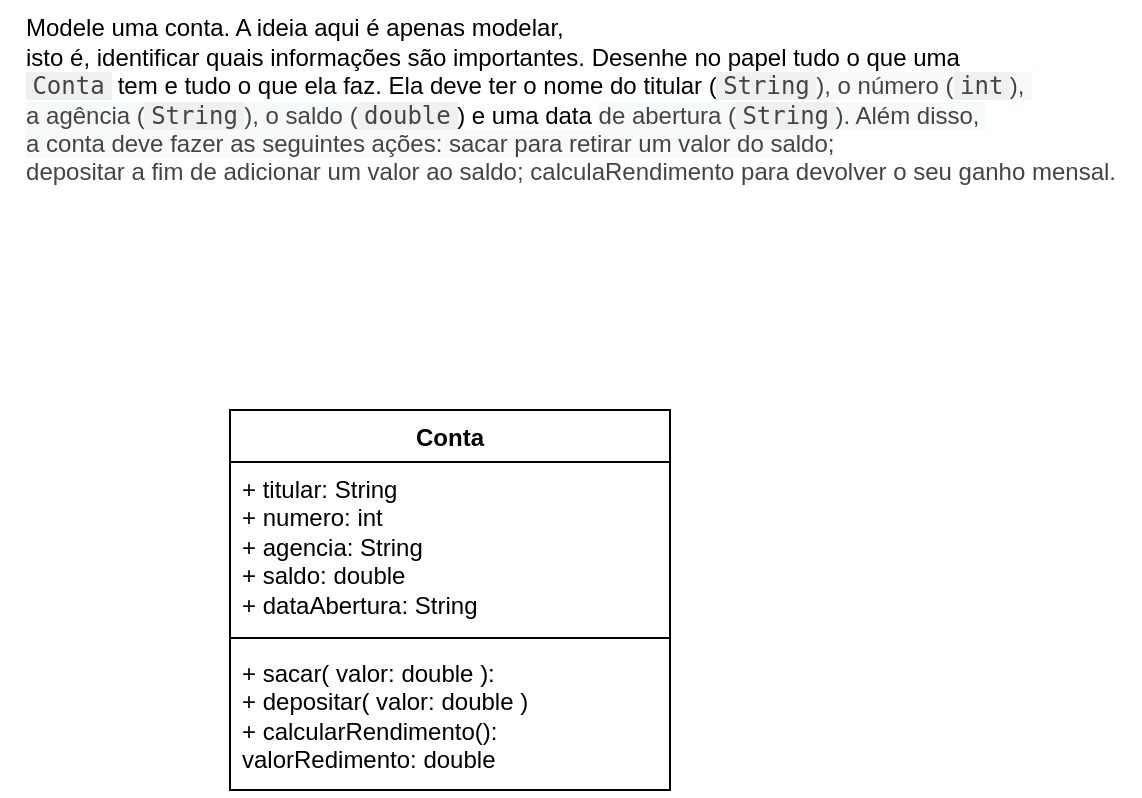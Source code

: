 <mxfile version="22.1.3" type="device">
  <diagram name="Página-1" id="jLLrigTPkXm21cQfeJ2t">
    <mxGraphModel dx="1356" dy="572" grid="1" gridSize="10" guides="1" tooltips="1" connect="1" arrows="1" fold="1" page="1" pageScale="1" pageWidth="827" pageHeight="1169" math="0" shadow="0">
      <root>
        <mxCell id="0" />
        <mxCell id="1" parent="0" />
        <mxCell id="NJmePhGoNdVWyaTDEHe7-1" value="Conta" style="swimlane;fontStyle=1;align=center;verticalAlign=top;childLayout=stackLayout;horizontal=1;startSize=26;horizontalStack=0;resizeParent=1;resizeParentMax=0;resizeLast=0;collapsible=1;marginBottom=0;whiteSpace=wrap;html=1;" vertex="1" parent="1">
          <mxGeometry x="-560" y="498" width="220" height="190" as="geometry" />
        </mxCell>
        <mxCell id="NJmePhGoNdVWyaTDEHe7-2" value="+ titular: String&lt;br&gt;+ numero: int&lt;br&gt;+ agencia: String&lt;br&gt;+ saldo: double&lt;br&gt;+ dataAbertura: String" style="text;strokeColor=none;fillColor=none;align=left;verticalAlign=top;spacingLeft=4;spacingRight=4;overflow=hidden;rotatable=0;points=[[0,0.5],[1,0.5]];portConstraint=eastwest;whiteSpace=wrap;html=1;" vertex="1" parent="NJmePhGoNdVWyaTDEHe7-1">
          <mxGeometry y="26" width="220" height="84" as="geometry" />
        </mxCell>
        <mxCell id="NJmePhGoNdVWyaTDEHe7-3" value="" style="line;strokeWidth=1;fillColor=none;align=left;verticalAlign=middle;spacingTop=-1;spacingLeft=3;spacingRight=3;rotatable=0;labelPosition=right;points=[];portConstraint=eastwest;strokeColor=inherit;" vertex="1" parent="NJmePhGoNdVWyaTDEHe7-1">
          <mxGeometry y="110" width="220" height="8" as="geometry" />
        </mxCell>
        <mxCell id="NJmePhGoNdVWyaTDEHe7-4" value="+ sacar( valor: double ):&amp;nbsp;&lt;br&gt;+ depositar( valor: double )&lt;br&gt;+ calcularRendimento(): valorRedimento: double" style="text;strokeColor=none;fillColor=none;align=left;verticalAlign=top;spacingLeft=4;spacingRight=4;overflow=hidden;rotatable=0;points=[[0,0.5],[1,0.5]];portConstraint=eastwest;whiteSpace=wrap;html=1;" vertex="1" parent="NJmePhGoNdVWyaTDEHe7-1">
          <mxGeometry y="118" width="220" height="72" as="geometry" />
        </mxCell>
        <mxCell id="NJmePhGoNdVWyaTDEHe7-7" value="&lt;div style=&quot;text-align: left;&quot;&gt;&lt;span style=&quot;background-color: initial;&quot;&gt;Modele uma conta. A ideia aqui é apenas modelar,&amp;nbsp;&lt;/span&gt;&lt;/div&gt;&lt;font style=&quot;font-size: 12px;&quot;&gt;&lt;div style=&quot;text-align: left;&quot;&gt;&lt;span style=&quot;background-color: initial;&quot;&gt;isto é, identificar quais informações são importantes. Desenhe no papel tudo o que uma&lt;/span&gt;&lt;/div&gt;&lt;div style=&quot;text-align: left;&quot;&gt;&lt;code style=&quot;background-color: rgb(240, 240, 240); color: rgb(68, 68, 68); box-sizing: inherit; margin: 0px; padding: 0px 0.2rem;&quot;&gt;Conta&lt;/code&gt;&lt;span style=&quot;background-color: initial;&quot;&gt;&amp;nbsp;tem e tudo o que ela faz. Ela deve ter o&amp;nbsp;&lt;/span&gt;&lt;span style=&quot;background-color: initial;&quot;&gt;nome do titular (&lt;/span&gt;&lt;code style=&quot;box-sizing: inherit; margin: 0px; padding: 0px 0.2rem; background-color: rgb(240, 240, 240); color: rgb(68, 68, 68);&quot;&gt;String&lt;/code&gt;&lt;span style=&quot;color: rgb(68, 68, 68); background-color: rgb(247, 250, 251);&quot;&gt;), o número (&lt;/span&gt;&lt;code style=&quot;box-sizing: inherit; margin: 0px; padding: 0px 0.2rem; background-color: rgb(240, 240, 240); color: rgb(68, 68, 68);&quot;&gt;int&lt;/code&gt;&lt;span style=&quot;color: rgb(68, 68, 68); background-color: rgb(247, 250, 251);&quot;&gt;),&amp;nbsp;&lt;/span&gt;&lt;/div&gt;&lt;div style=&quot;text-align: left;&quot;&gt;&lt;span style=&quot;color: rgb(68, 68, 68); background-color: rgb(247, 250, 251);&quot;&gt;a agência (&lt;/span&gt;&lt;code style=&quot;box-sizing: inherit; margin: 0px; padding: 0px 0.2rem; background-color: rgb(240, 240, 240); color: rgb(68, 68, 68);&quot;&gt;String&lt;/code&gt;&lt;span style=&quot;color: rgb(68, 68, 68); background-color: rgb(247, 250, 251);&quot;&gt;), o saldo (&lt;/span&gt;&lt;code style=&quot;box-sizing: inherit; margin: 0px; padding: 0px 0.2rem; background-color: rgb(240, 240, 240); color: rgb(68, 68, 68);&quot;&gt;double&lt;/code&gt;&lt;span style=&quot;background-color: initial;&quot;&gt;) e uma data&amp;nbsp;&lt;/span&gt;&lt;span style=&quot;background-color: rgb(247, 250, 251); color: rgb(68, 68, 68);&quot;&gt;de abertura (&lt;/span&gt;&lt;code style=&quot;color: rgb(68, 68, 68); box-sizing: inherit; margin: 0px; padding: 0px 0.2rem; background-color: rgb(240, 240, 240);&quot;&gt;String&lt;/code&gt;&lt;span style=&quot;background-color: rgb(247, 250, 251); color: rgb(68, 68, 68);&quot;&gt;). Além disso,&amp;nbsp;&lt;/span&gt;&lt;/div&gt;&lt;div style=&quot;text-align: left;&quot;&gt;&lt;span style=&quot;background-color: rgb(247, 250, 251); color: rgb(68, 68, 68);&quot;&gt;a conta deve fazer as seguintes ações: sacar para retirar um valor do saldo;&lt;/span&gt;&lt;/div&gt;&lt;span style=&quot;color: rgb(68, 68, 68); background-color: rgb(247, 250, 251);&quot;&gt;&lt;div style=&quot;text-align: left;&quot;&gt;depositar a fim de adicionar um valor ao saldo; calculaRendimento para devolver o seu ganho mensal.&lt;/div&gt;&lt;/span&gt;&lt;/font&gt;" style="text;html=1;align=center;verticalAlign=middle;resizable=0;points=[];autosize=1;strokeColor=none;fillColor=none;" vertex="1" parent="1">
          <mxGeometry x="-675" y="293" width="570" height="100" as="geometry" />
        </mxCell>
      </root>
    </mxGraphModel>
  </diagram>
</mxfile>
